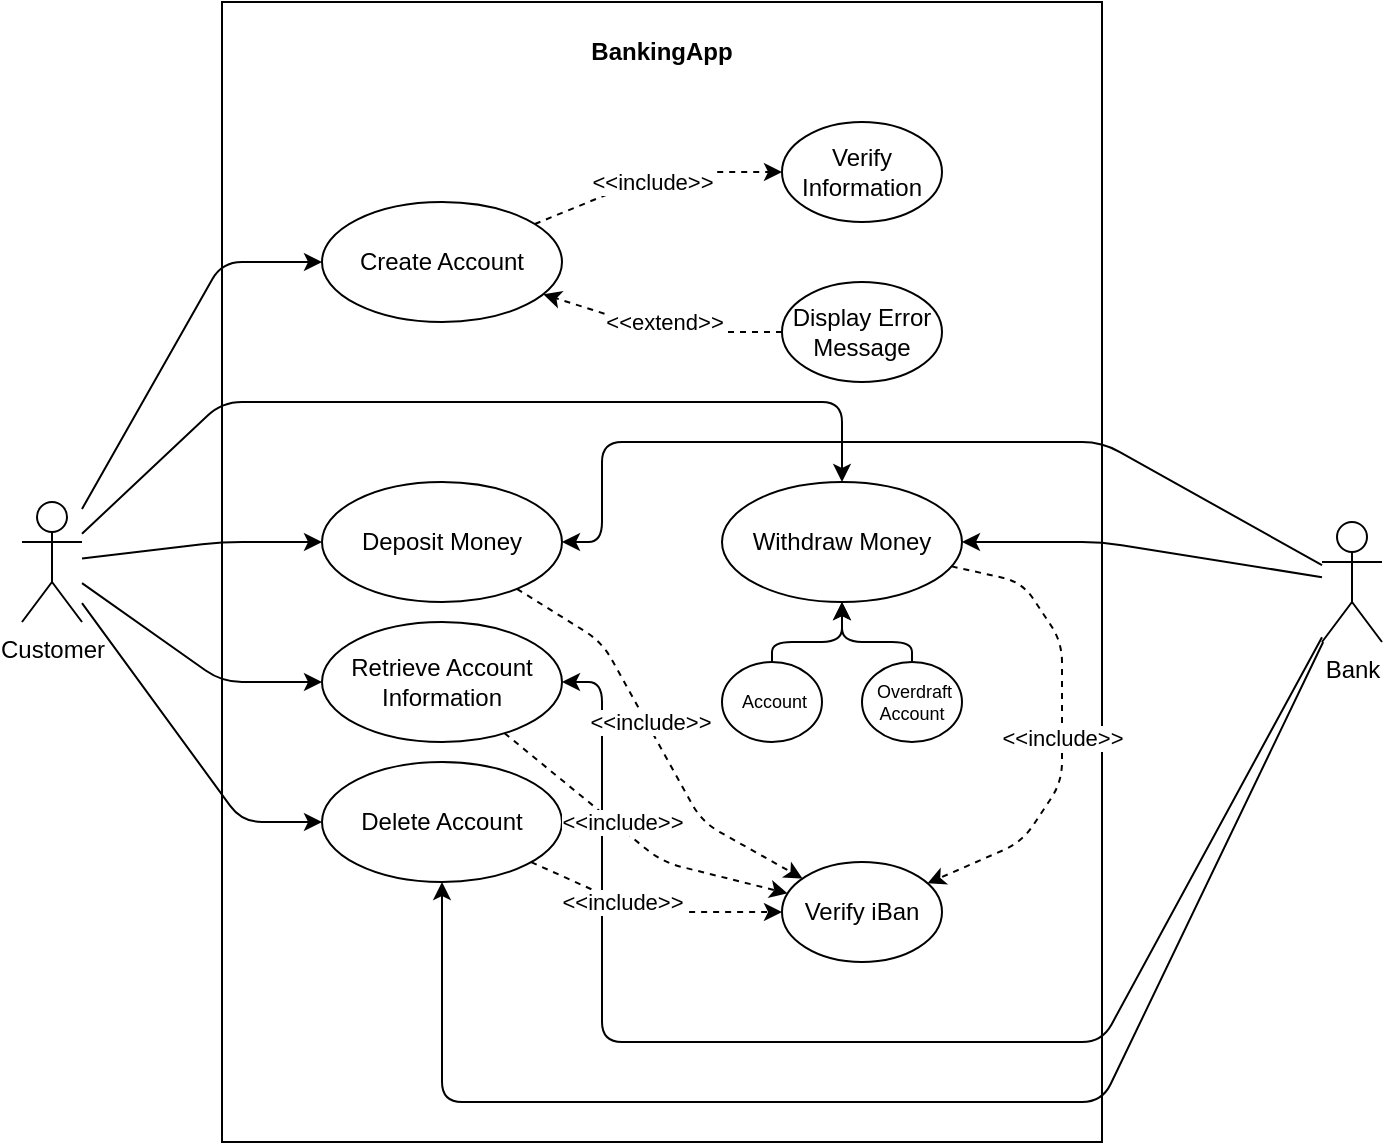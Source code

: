 <mxfile>
    <diagram id="DHf56V6Q_3p-uNgbUEdv" name="Page-1">
        <mxGraphModel dx="931" dy="655" grid="1" gridSize="10" guides="1" tooltips="1" connect="1" arrows="1" fold="1" page="1" pageScale="1" pageWidth="827" pageHeight="1169" math="0" shadow="0">
            <root>
                <mxCell id="0"/>
                <mxCell id="1" parent="0"/>
                <mxCell id="2" value="&lt;p style=&quot;margin: 0px ; margin-top: 4px ; text-align: center&quot;&gt;&lt;br&gt;&lt;b&gt;BankingApp&lt;/b&gt;&lt;/p&gt;" style="verticalAlign=top;align=left;overflow=fill;fontSize=12;fontFamily=Helvetica;html=1;" parent="1" vertex="1">
                    <mxGeometry x="200" y="70" width="440" height="570" as="geometry"/>
                </mxCell>
                <mxCell id="14" style="edgeStyle=none;html=1;" parent="1" source="3" target="8" edge="1">
                    <mxGeometry relative="1" as="geometry">
                        <Array as="points">
                            <mxPoint x="200" y="200"/>
                        </Array>
                    </mxGeometry>
                </mxCell>
                <mxCell id="16" style="edgeStyle=none;html=1;" parent="1" source="3" target="10" edge="1">
                    <mxGeometry relative="1" as="geometry">
                        <Array as="points">
                            <mxPoint x="200" y="270"/>
                            <mxPoint x="510" y="270"/>
                        </Array>
                    </mxGeometry>
                </mxCell>
                <mxCell id="17" style="edgeStyle=none;html=1;" parent="1" source="3" target="11" edge="1">
                    <mxGeometry relative="1" as="geometry">
                        <Array as="points">
                            <mxPoint x="200" y="340"/>
                        </Array>
                    </mxGeometry>
                </mxCell>
                <mxCell id="18" style="edgeStyle=none;html=1;" parent="1" source="3" target="13" edge="1">
                    <mxGeometry relative="1" as="geometry">
                        <Array as="points">
                            <mxPoint x="200" y="410"/>
                        </Array>
                    </mxGeometry>
                </mxCell>
                <mxCell id="19" style="edgeStyle=none;html=1;" parent="1" source="3" target="12" edge="1">
                    <mxGeometry relative="1" as="geometry">
                        <Array as="points">
                            <mxPoint x="210" y="480"/>
                        </Array>
                    </mxGeometry>
                </mxCell>
                <mxCell id="3" value="Customer" style="shape=umlActor;verticalLabelPosition=bottom;verticalAlign=top;html=1;" parent="1" vertex="1">
                    <mxGeometry x="100" y="320" width="30" height="60" as="geometry"/>
                </mxCell>
                <mxCell id="22" style="edgeStyle=none;html=1;" parent="1" source="4" target="10" edge="1">
                    <mxGeometry relative="1" as="geometry">
                        <Array as="points">
                            <mxPoint x="640" y="340"/>
                        </Array>
                    </mxGeometry>
                </mxCell>
                <mxCell id="23" style="edgeStyle=none;html=1;" parent="1" source="4" target="11" edge="1">
                    <mxGeometry relative="1" as="geometry">
                        <Array as="points">
                            <mxPoint x="640" y="290"/>
                            <mxPoint x="600" y="290"/>
                            <mxPoint x="390" y="290"/>
                            <mxPoint x="390" y="340"/>
                        </Array>
                    </mxGeometry>
                </mxCell>
                <mxCell id="26" style="edgeStyle=none;html=1;" parent="1" source="4" target="13" edge="1">
                    <mxGeometry relative="1" as="geometry">
                        <Array as="points">
                            <mxPoint x="640" y="590"/>
                            <mxPoint x="390" y="590"/>
                            <mxPoint x="390" y="410"/>
                        </Array>
                    </mxGeometry>
                </mxCell>
                <mxCell id="27" style="edgeStyle=none;html=1;" parent="1" source="4" target="12" edge="1">
                    <mxGeometry relative="1" as="geometry">
                        <Array as="points">
                            <mxPoint x="640" y="620"/>
                            <mxPoint x="310" y="620"/>
                        </Array>
                    </mxGeometry>
                </mxCell>
                <mxCell id="4" value="Bank" style="shape=umlActor;verticalLabelPosition=bottom;verticalAlign=top;html=1;" parent="1" vertex="1">
                    <mxGeometry x="750" y="330" width="30" height="60" as="geometry"/>
                </mxCell>
                <mxCell id="31" style="edgeStyle=none;html=1;dashed=1;" parent="1" source="8" target="29" edge="1">
                    <mxGeometry relative="1" as="geometry">
                        <Array as="points">
                            <mxPoint x="420" y="155"/>
                        </Array>
                    </mxGeometry>
                </mxCell>
                <mxCell id="33" value="&amp;lt;&amp;lt;include&amp;gt;&amp;gt;" style="edgeLabel;html=1;align=center;verticalAlign=middle;resizable=0;points=[];" parent="31" vertex="1" connectable="0">
                    <mxGeometry x="0.034" y="-1" relative="1" as="geometry">
                        <mxPoint x="-4" y="3" as="offset"/>
                    </mxGeometry>
                </mxCell>
                <mxCell id="8" value="Create Account" style="ellipse;whiteSpace=wrap;html=1;" parent="1" vertex="1">
                    <mxGeometry x="250" y="170" width="120" height="60" as="geometry"/>
                </mxCell>
                <mxCell id="45" style="edgeStyle=none;html=1;dashed=1;" parent="1" source="10" target="28" edge="1">
                    <mxGeometry relative="1" as="geometry">
                        <Array as="points">
                            <mxPoint x="600" y="360"/>
                            <mxPoint x="620" y="390"/>
                            <mxPoint x="620" y="420"/>
                            <mxPoint x="620" y="460"/>
                            <mxPoint x="600" y="490"/>
                        </Array>
                    </mxGeometry>
                </mxCell>
                <mxCell id="46" value="&amp;lt;&amp;lt;include&amp;gt;&amp;gt;" style="edgeLabel;html=1;align=center;verticalAlign=middle;resizable=0;points=[];" parent="45" vertex="1" connectable="0">
                    <mxGeometry x="0.04" relative="1" as="geometry">
                        <mxPoint as="offset"/>
                    </mxGeometry>
                </mxCell>
                <mxCell id="10" value="Withdraw Money" style="ellipse;whiteSpace=wrap;html=1;" parent="1" vertex="1">
                    <mxGeometry x="450" y="310" width="120" height="60" as="geometry"/>
                </mxCell>
                <mxCell id="37" style="edgeStyle=none;html=1;dashed=1;" parent="1" source="11" target="28" edge="1">
                    <mxGeometry relative="1" as="geometry">
                        <Array as="points">
                            <mxPoint x="390" y="390"/>
                            <mxPoint x="440" y="480"/>
                        </Array>
                    </mxGeometry>
                </mxCell>
                <mxCell id="40" value="&amp;lt;&amp;lt;include&amp;gt;&amp;gt;" style="edgeLabel;html=1;align=center;verticalAlign=middle;resizable=0;points=[];" parent="37" vertex="1" connectable="0">
                    <mxGeometry x="-0.149" y="-2" relative="1" as="geometry">
                        <mxPoint x="6" y="4" as="offset"/>
                    </mxGeometry>
                </mxCell>
                <mxCell id="11" value="Deposit Money" style="ellipse;whiteSpace=wrap;html=1;" parent="1" vertex="1">
                    <mxGeometry x="250" y="310" width="120" height="60" as="geometry"/>
                </mxCell>
                <mxCell id="39" style="edgeStyle=none;html=1;dashed=1;" parent="1" source="12" target="28" edge="1">
                    <mxGeometry relative="1" as="geometry">
                        <Array as="points">
                            <mxPoint x="410" y="525"/>
                        </Array>
                    </mxGeometry>
                </mxCell>
                <mxCell id="43" value="&amp;lt;&amp;lt;include&amp;gt;&amp;gt;" style="edgeLabel;html=1;align=center;verticalAlign=middle;resizable=0;points=[];" parent="39" vertex="1" connectable="0">
                    <mxGeometry x="0.005" y="-2" relative="1" as="geometry">
                        <mxPoint x="-15" y="-7" as="offset"/>
                    </mxGeometry>
                </mxCell>
                <mxCell id="12" value="Delete Account" style="ellipse;whiteSpace=wrap;html=1;" parent="1" vertex="1">
                    <mxGeometry x="250" y="450" width="120" height="60" as="geometry"/>
                </mxCell>
                <mxCell id="38" style="edgeStyle=none;html=1;dashed=1;" parent="1" source="13" target="28" edge="1">
                    <mxGeometry relative="1" as="geometry">
                        <Array as="points">
                            <mxPoint x="420" y="500"/>
                        </Array>
                    </mxGeometry>
                </mxCell>
                <mxCell id="42" value="&amp;lt;&amp;lt;include&amp;gt;&amp;gt;" style="edgeLabel;html=1;align=center;verticalAlign=middle;resizable=0;points=[];" parent="38" vertex="1" connectable="0">
                    <mxGeometry x="-0.265" y="-1" relative="1" as="geometry">
                        <mxPoint x="12" y="5" as="offset"/>
                    </mxGeometry>
                </mxCell>
                <mxCell id="13" value="Retrieve Account&lt;br&gt;Information" style="ellipse;whiteSpace=wrap;html=1;" parent="1" vertex="1">
                    <mxGeometry x="250" y="380" width="120" height="60" as="geometry"/>
                </mxCell>
                <mxCell id="28" value="Verify iBan" style="ellipse;whiteSpace=wrap;html=1;" parent="1" vertex="1">
                    <mxGeometry x="480" y="500" width="80" height="50" as="geometry"/>
                </mxCell>
                <mxCell id="29" value="Verify Information" style="ellipse;whiteSpace=wrap;html=1;" parent="1" vertex="1">
                    <mxGeometry x="480" y="130" width="80" height="50" as="geometry"/>
                </mxCell>
                <mxCell id="34" style="edgeStyle=none;html=1;dashed=1;" parent="1" source="30" target="8" edge="1">
                    <mxGeometry relative="1" as="geometry">
                        <Array as="points">
                            <mxPoint x="420" y="235"/>
                        </Array>
                    </mxGeometry>
                </mxCell>
                <mxCell id="35" value="&amp;lt;&amp;lt;extend&amp;gt;&amp;gt;" style="edgeLabel;html=1;align=center;verticalAlign=middle;resizable=0;points=[];" parent="34" vertex="1" connectable="0">
                    <mxGeometry x="-0.237" relative="1" as="geometry">
                        <mxPoint x="-13" y="-5" as="offset"/>
                    </mxGeometry>
                </mxCell>
                <mxCell id="30" value="Display Error Message" style="ellipse;whiteSpace=wrap;html=1;" parent="1" vertex="1">
                    <mxGeometry x="480" y="210" width="80" height="50" as="geometry"/>
                </mxCell>
                <mxCell id="49" style="edgeStyle=none;html=1;fontSize=6;" edge="1" parent="1" source="47" target="10">
                    <mxGeometry relative="1" as="geometry">
                        <Array as="points">
                            <mxPoint x="545" y="390"/>
                            <mxPoint x="510" y="390"/>
                        </Array>
                    </mxGeometry>
                </mxCell>
                <mxCell id="47" value="&amp;nbsp;Overdraft&lt;br&gt;Account" style="ellipse;whiteSpace=wrap;html=1;fontSize=9;" vertex="1" parent="1">
                    <mxGeometry x="520" y="400" width="50" height="40" as="geometry"/>
                </mxCell>
                <mxCell id="50" style="edgeStyle=none;html=1;fontSize=6;" edge="1" parent="1" source="48" target="10">
                    <mxGeometry relative="1" as="geometry">
                        <Array as="points">
                            <mxPoint x="475" y="390"/>
                            <mxPoint x="510" y="390"/>
                        </Array>
                    </mxGeometry>
                </mxCell>
                <mxCell id="48" value="&amp;nbsp;Account" style="ellipse;whiteSpace=wrap;html=1;fontSize=9;" vertex="1" parent="1">
                    <mxGeometry x="450" y="400" width="50" height="40" as="geometry"/>
                </mxCell>
            </root>
        </mxGraphModel>
    </diagram>
</mxfile>